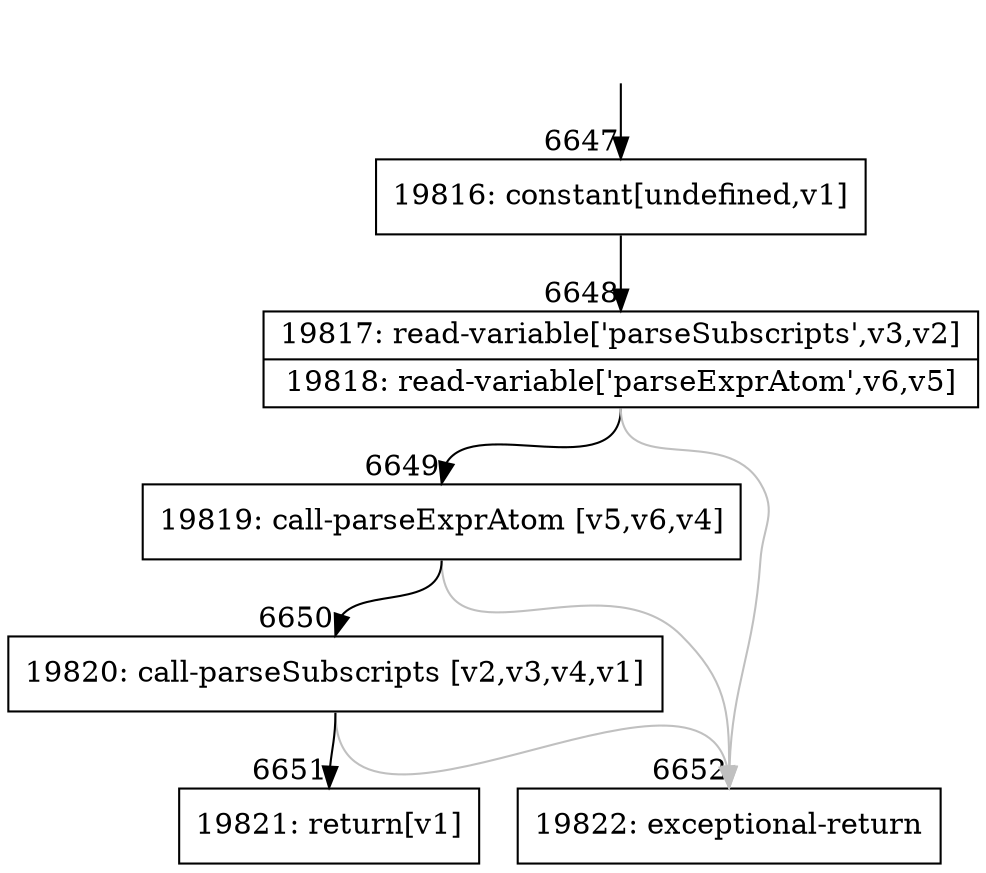 digraph {
rankdir="TD"
BB_entry376[shape=none,label=""];
BB_entry376 -> BB6647 [tailport=s, headport=n, headlabel="    6647"]
BB6647 [shape=record label="{19816: constant[undefined,v1]}" ] 
BB6647 -> BB6648 [tailport=s, headport=n, headlabel="      6648"]
BB6648 [shape=record label="{19817: read-variable['parseSubscripts',v3,v2]|19818: read-variable['parseExprAtom',v6,v5]}" ] 
BB6648 -> BB6649 [tailport=s, headport=n, headlabel="      6649"]
BB6648 -> BB6652 [tailport=s, headport=n, color=gray, headlabel="      6652"]
BB6649 [shape=record label="{19819: call-parseExprAtom [v5,v6,v4]}" ] 
BB6649 -> BB6650 [tailport=s, headport=n, headlabel="      6650"]
BB6649 -> BB6652 [tailport=s, headport=n, color=gray]
BB6650 [shape=record label="{19820: call-parseSubscripts [v2,v3,v4,v1]}" ] 
BB6650 -> BB6651 [tailport=s, headport=n, headlabel="      6651"]
BB6650 -> BB6652 [tailport=s, headport=n, color=gray]
BB6651 [shape=record label="{19821: return[v1]}" ] 
BB6652 [shape=record label="{19822: exceptional-return}" ] 
//#$~ 6467
}
